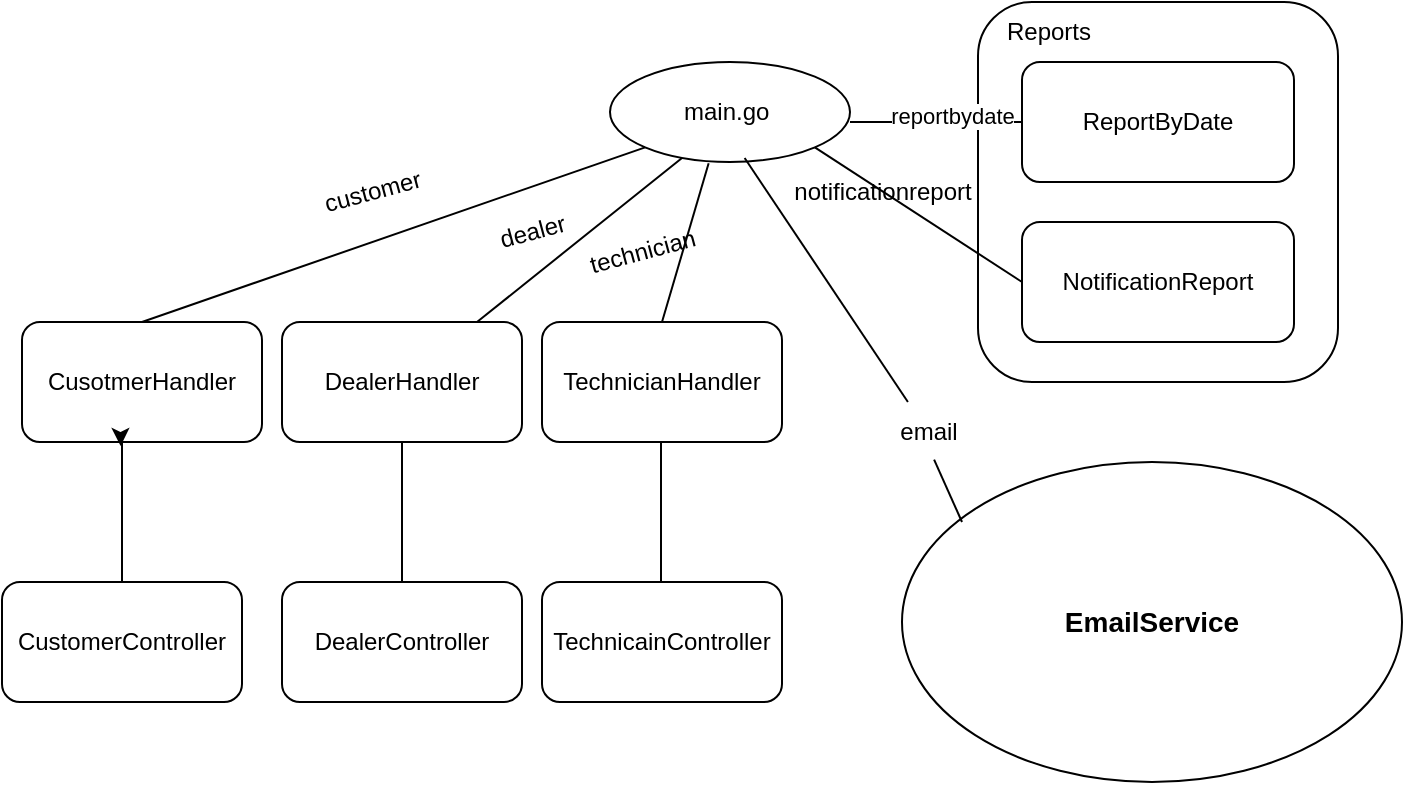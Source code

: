 <mxfile version="22.1.4" type="device">
  <diagram id="prtHgNgQTEPvFCAcTncT" name="Page-1">
    <mxGraphModel dx="794" dy="424" grid="1" gridSize="10" guides="1" tooltips="1" connect="1" arrows="1" fold="1" page="1" pageScale="1" pageWidth="827" pageHeight="1169" math="0" shadow="0">
      <root>
        <mxCell id="0" />
        <mxCell id="1" parent="0" />
        <mxCell id="MhJOzCCyMxHzRr4b-cLV-1" value="main.go&amp;nbsp;" style="ellipse;whiteSpace=wrap;html=1;" vertex="1" parent="1">
          <mxGeometry x="354" y="60" width="120" height="50" as="geometry" />
        </mxCell>
        <mxCell id="MhJOzCCyMxHzRr4b-cLV-2" value="DealerHandler" style="rounded=1;whiteSpace=wrap;html=1;" vertex="1" parent="1">
          <mxGeometry x="190" y="190" width="120" height="60" as="geometry" />
        </mxCell>
        <mxCell id="MhJOzCCyMxHzRr4b-cLV-3" value="CusotmerHandler" style="rounded=1;whiteSpace=wrap;html=1;" vertex="1" parent="1">
          <mxGeometry x="60" y="190" width="120" height="60" as="geometry" />
        </mxCell>
        <mxCell id="MhJOzCCyMxHzRr4b-cLV-4" value="TechnicianHandler" style="rounded=1;whiteSpace=wrap;html=1;" vertex="1" parent="1">
          <mxGeometry x="320" y="190" width="120" height="60" as="geometry" />
        </mxCell>
        <mxCell id="MhJOzCCyMxHzRr4b-cLV-9" value="" style="endArrow=none;html=1;rounded=0;entryX=0.3;entryY=0.96;entryDx=0;entryDy=0;entryPerimeter=0;" edge="1" parent="1" source="MhJOzCCyMxHzRr4b-cLV-2" target="MhJOzCCyMxHzRr4b-cLV-1">
          <mxGeometry width="50" height="50" relative="1" as="geometry">
            <mxPoint x="130" y="200" as="sourcePoint" />
            <mxPoint x="380" y="110" as="targetPoint" />
            <Array as="points" />
          </mxGeometry>
        </mxCell>
        <mxCell id="MhJOzCCyMxHzRr4b-cLV-10" value="" style="endArrow=none;html=1;rounded=0;exitX=0.5;exitY=0;exitDx=0;exitDy=0;entryX=0.411;entryY=1.013;entryDx=0;entryDy=0;entryPerimeter=0;" edge="1" parent="1" source="MhJOzCCyMxHzRr4b-cLV-4" target="MhJOzCCyMxHzRr4b-cLV-1">
          <mxGeometry width="50" height="50" relative="1" as="geometry">
            <mxPoint x="295" y="200" as="sourcePoint" />
            <mxPoint x="390" y="120" as="targetPoint" />
            <Array as="points" />
          </mxGeometry>
        </mxCell>
        <mxCell id="MhJOzCCyMxHzRr4b-cLV-12" value="" style="endArrow=none;html=1;rounded=0;exitX=0.5;exitY=0;exitDx=0;exitDy=0;entryX=0;entryY=1;entryDx=0;entryDy=0;" edge="1" parent="1" source="MhJOzCCyMxHzRr4b-cLV-3" target="MhJOzCCyMxHzRr4b-cLV-1">
          <mxGeometry width="50" height="50" relative="1" as="geometry">
            <mxPoint x="120" y="190" as="sourcePoint" />
            <mxPoint x="240" y="147.419" as="targetPoint" />
            <Array as="points" />
          </mxGeometry>
        </mxCell>
        <mxCell id="MhJOzCCyMxHzRr4b-cLV-13" value="customer&lt;br&gt;" style="text;html=1;align=center;verticalAlign=middle;resizable=0;points=[];autosize=1;strokeColor=none;fillColor=none;rotation=-15;" vertex="1" parent="1">
          <mxGeometry x="200" y="110" width="70" height="30" as="geometry" />
        </mxCell>
        <mxCell id="MhJOzCCyMxHzRr4b-cLV-14" value="dealer&lt;br&gt;" style="text;html=1;align=center;verticalAlign=middle;resizable=0;points=[];autosize=1;strokeColor=none;fillColor=none;rotation=-15;" vertex="1" parent="1">
          <mxGeometry x="285" y="130" width="60" height="30" as="geometry" />
        </mxCell>
        <mxCell id="MhJOzCCyMxHzRr4b-cLV-15" value="technician&lt;br&gt;" style="text;html=1;align=center;verticalAlign=middle;resizable=0;points=[];autosize=1;strokeColor=none;fillColor=none;rotation=-15;" vertex="1" parent="1">
          <mxGeometry x="330" y="140" width="80" height="30" as="geometry" />
        </mxCell>
        <mxCell id="MhJOzCCyMxHzRr4b-cLV-16" value="CustomerController" style="rounded=1;whiteSpace=wrap;html=1;" vertex="1" parent="1">
          <mxGeometry x="50" y="320" width="120" height="60" as="geometry" />
        </mxCell>
        <mxCell id="MhJOzCCyMxHzRr4b-cLV-17" value="" style="endArrow=none;html=1;rounded=0;exitX=0.5;exitY=0;exitDx=0;exitDy=0;" edge="1" parent="1" source="MhJOzCCyMxHzRr4b-cLV-16">
          <mxGeometry width="50" height="50" relative="1" as="geometry">
            <mxPoint x="70" y="300" as="sourcePoint" />
            <mxPoint x="110" y="250" as="targetPoint" />
          </mxGeometry>
        </mxCell>
        <mxCell id="MhJOzCCyMxHzRr4b-cLV-18" style="edgeStyle=orthogonalEdgeStyle;rounded=0;orthogonalLoop=1;jettySize=auto;html=1;exitX=0.5;exitY=1;exitDx=0;exitDy=0;entryX=0.411;entryY=1.033;entryDx=0;entryDy=0;entryPerimeter=0;" edge="1" parent="1" source="MhJOzCCyMxHzRr4b-cLV-3" target="MhJOzCCyMxHzRr4b-cLV-3">
          <mxGeometry relative="1" as="geometry" />
        </mxCell>
        <mxCell id="MhJOzCCyMxHzRr4b-cLV-19" value="TechnicainController&lt;br&gt;" style="rounded=1;whiteSpace=wrap;html=1;" vertex="1" parent="1">
          <mxGeometry x="320" y="320" width="120" height="60" as="geometry" />
        </mxCell>
        <mxCell id="MhJOzCCyMxHzRr4b-cLV-20" value="DealerController" style="rounded=1;whiteSpace=wrap;html=1;" vertex="1" parent="1">
          <mxGeometry x="190" y="320" width="120" height="60" as="geometry" />
        </mxCell>
        <mxCell id="MhJOzCCyMxHzRr4b-cLV-24" value="" style="endArrow=none;html=1;rounded=0;exitX=0.5;exitY=0;exitDx=0;exitDy=0;" edge="1" parent="1" source="MhJOzCCyMxHzRr4b-cLV-20">
          <mxGeometry width="50" height="50" relative="1" as="geometry">
            <mxPoint x="200" y="300" as="sourcePoint" />
            <mxPoint x="250" y="250" as="targetPoint" />
          </mxGeometry>
        </mxCell>
        <mxCell id="MhJOzCCyMxHzRr4b-cLV-26" value="" style="endArrow=none;html=1;rounded=0;exitX=0.5;exitY=0;exitDx=0;exitDy=0;" edge="1" parent="1">
          <mxGeometry width="50" height="50" relative="1" as="geometry">
            <mxPoint x="379.5" y="320" as="sourcePoint" />
            <mxPoint x="379.5" y="250" as="targetPoint" />
          </mxGeometry>
        </mxCell>
        <mxCell id="MhJOzCCyMxHzRr4b-cLV-27" value="" style="rounded=1;whiteSpace=wrap;html=1;" vertex="1" parent="1">
          <mxGeometry x="538" y="30" width="180" height="190" as="geometry" />
        </mxCell>
        <mxCell id="MhJOzCCyMxHzRr4b-cLV-28" value="ReportByDate" style="rounded=1;whiteSpace=wrap;html=1;" vertex="1" parent="1">
          <mxGeometry x="560" y="60" width="136" height="60" as="geometry" />
        </mxCell>
        <mxCell id="MhJOzCCyMxHzRr4b-cLV-29" value="NotificationReport" style="rounded=1;whiteSpace=wrap;html=1;rotation=0;" vertex="1" parent="1">
          <mxGeometry x="560" y="140" width="136" height="60" as="geometry" />
        </mxCell>
        <mxCell id="MhJOzCCyMxHzRr4b-cLV-30" value="Reports&lt;br&gt;" style="text;html=1;align=center;verticalAlign=middle;resizable=0;points=[];autosize=1;strokeColor=none;fillColor=none;" vertex="1" parent="1">
          <mxGeometry x="538" y="30" width="70" height="30" as="geometry" />
        </mxCell>
        <mxCell id="MhJOzCCyMxHzRr4b-cLV-31" value="" style="endArrow=none;html=1;rounded=0;" edge="1" parent="1" target="MhJOzCCyMxHzRr4b-cLV-28">
          <mxGeometry width="50" height="50" relative="1" as="geometry">
            <mxPoint x="474" y="90" as="sourcePoint" />
            <mxPoint x="524" y="40" as="targetPoint" />
          </mxGeometry>
        </mxCell>
        <mxCell id="MhJOzCCyMxHzRr4b-cLV-32" value="reportbydate" style="edgeLabel;html=1;align=center;verticalAlign=middle;resizable=0;points=[];" vertex="1" connectable="0" parent="MhJOzCCyMxHzRr4b-cLV-31">
          <mxGeometry x="0.178" y="3" relative="1" as="geometry">
            <mxPoint as="offset" />
          </mxGeometry>
        </mxCell>
        <mxCell id="MhJOzCCyMxHzRr4b-cLV-33" value="" style="endArrow=none;html=1;rounded=0;exitX=1;exitY=1;exitDx=0;exitDy=0;entryX=0;entryY=0.5;entryDx=0;entryDy=0;" edge="1" parent="1" source="MhJOzCCyMxHzRr4b-cLV-1" target="MhJOzCCyMxHzRr4b-cLV-29">
          <mxGeometry width="50" height="50" relative="1" as="geometry">
            <mxPoint x="510" y="220" as="sourcePoint" />
            <mxPoint x="570" y="170" as="targetPoint" />
          </mxGeometry>
        </mxCell>
        <mxCell id="MhJOzCCyMxHzRr4b-cLV-34" value="notificationreport&lt;br&gt;" style="text;html=1;align=center;verticalAlign=middle;resizable=0;points=[];autosize=1;strokeColor=none;fillColor=none;" vertex="1" parent="1">
          <mxGeometry x="435" y="110" width="110" height="30" as="geometry" />
        </mxCell>
        <mxCell id="MhJOzCCyMxHzRr4b-cLV-35" value="&lt;p style=&quot;line-height: 140%;&quot;&gt;&lt;b&gt;&lt;font style=&quot;font-size: 14px;&quot;&gt;EmailService&lt;/font&gt;&lt;/b&gt;&lt;/p&gt;" style="ellipse;whiteSpace=wrap;html=1;" vertex="1" parent="1">
          <mxGeometry x="500" y="260" width="250" height="160" as="geometry" />
        </mxCell>
        <mxCell id="MhJOzCCyMxHzRr4b-cLV-36" value="" style="endArrow=none;html=1;rounded=0;entryX=0.561;entryY=0.96;entryDx=0;entryDy=0;entryPerimeter=0;" edge="1" parent="1" source="MhJOzCCyMxHzRr4b-cLV-37" target="MhJOzCCyMxHzRr4b-cLV-1">
          <mxGeometry width="50" height="50" relative="1" as="geometry">
            <mxPoint x="530" y="290" as="sourcePoint" />
            <mxPoint x="580" y="240" as="targetPoint" />
          </mxGeometry>
        </mxCell>
        <mxCell id="MhJOzCCyMxHzRr4b-cLV-39" value="" style="endArrow=none;html=1;rounded=0;entryX=0.561;entryY=0.96;entryDx=0;entryDy=0;entryPerimeter=0;" edge="1" parent="1" target="MhJOzCCyMxHzRr4b-cLV-37">
          <mxGeometry width="50" height="50" relative="1" as="geometry">
            <mxPoint x="530" y="290" as="sourcePoint" />
            <mxPoint x="421" y="108" as="targetPoint" />
          </mxGeometry>
        </mxCell>
        <mxCell id="MhJOzCCyMxHzRr4b-cLV-37" value="email" style="text;html=1;align=center;verticalAlign=middle;resizable=0;points=[];autosize=1;strokeColor=none;fillColor=none;" vertex="1" parent="1">
          <mxGeometry x="488" y="230" width="50" height="30" as="geometry" />
        </mxCell>
      </root>
    </mxGraphModel>
  </diagram>
</mxfile>
